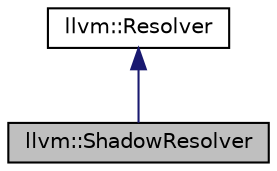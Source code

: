 digraph "llvm::ShadowResolver"
{
 // LATEX_PDF_SIZE
  bgcolor="transparent";
  edge [fontname="Helvetica",fontsize="10",labelfontname="Helvetica",labelfontsize="10"];
  node [fontname="Helvetica",fontsize="10",shape="box"];
  Node1 [label="llvm::ShadowResolver",height=0.2,width=0.4,color="black", fillcolor="grey75", style="filled", fontcolor="black",tooltip="Delegate resolving to a sub-resolver, but shadow some variable names."];
  Node2 -> Node1 [dir="back",color="midnightblue",fontsize="10",style="solid",fontname="Helvetica"];
  Node2 [label="llvm::Resolver",height=0.2,width=0.4,color="black",URL="$classllvm_1_1Resolver.html",tooltip="Interface for looking up the initializer for a variable name, used by Init::resolveReferences."];
}
